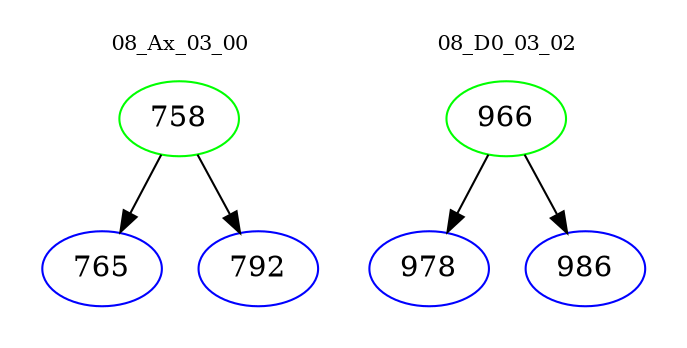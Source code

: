 digraph{
subgraph cluster_0 {
color = white
label = "08_Ax_03_00";
fontsize=10;
T0_758 [label="758", color="green"]
T0_758 -> T0_765 [color="black"]
T0_765 [label="765", color="blue"]
T0_758 -> T0_792 [color="black"]
T0_792 [label="792", color="blue"]
}
subgraph cluster_1 {
color = white
label = "08_D0_03_02";
fontsize=10;
T1_966 [label="966", color="green"]
T1_966 -> T1_978 [color="black"]
T1_978 [label="978", color="blue"]
T1_966 -> T1_986 [color="black"]
T1_986 [label="986", color="blue"]
}
}
